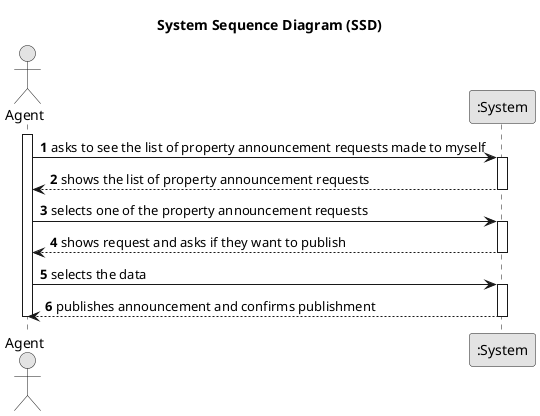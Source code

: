 @startuml
skinparam monochrome true
skinparam packageStyle rectangle
skinparam shadowing false

title System Sequence Diagram (SSD)

autonumber

actor "Agent" as Agent
participant ":System" as System

activate Agent

    Agent -> System : asks to see the list of property announcement requests made to myself

    activate System

        System --> Agent : shows the list of property announcement requests

    deactivate System

    Agent -> System : selects one of the property announcement requests

    activate System

        System --> Agent : shows request and asks if they want to publish

    deactivate System

    Agent -> System : selects the data

    activate System

        System --> Agent : publishes announcement and confirms publishment

    deactivate System

deactivate Agent

@enduml